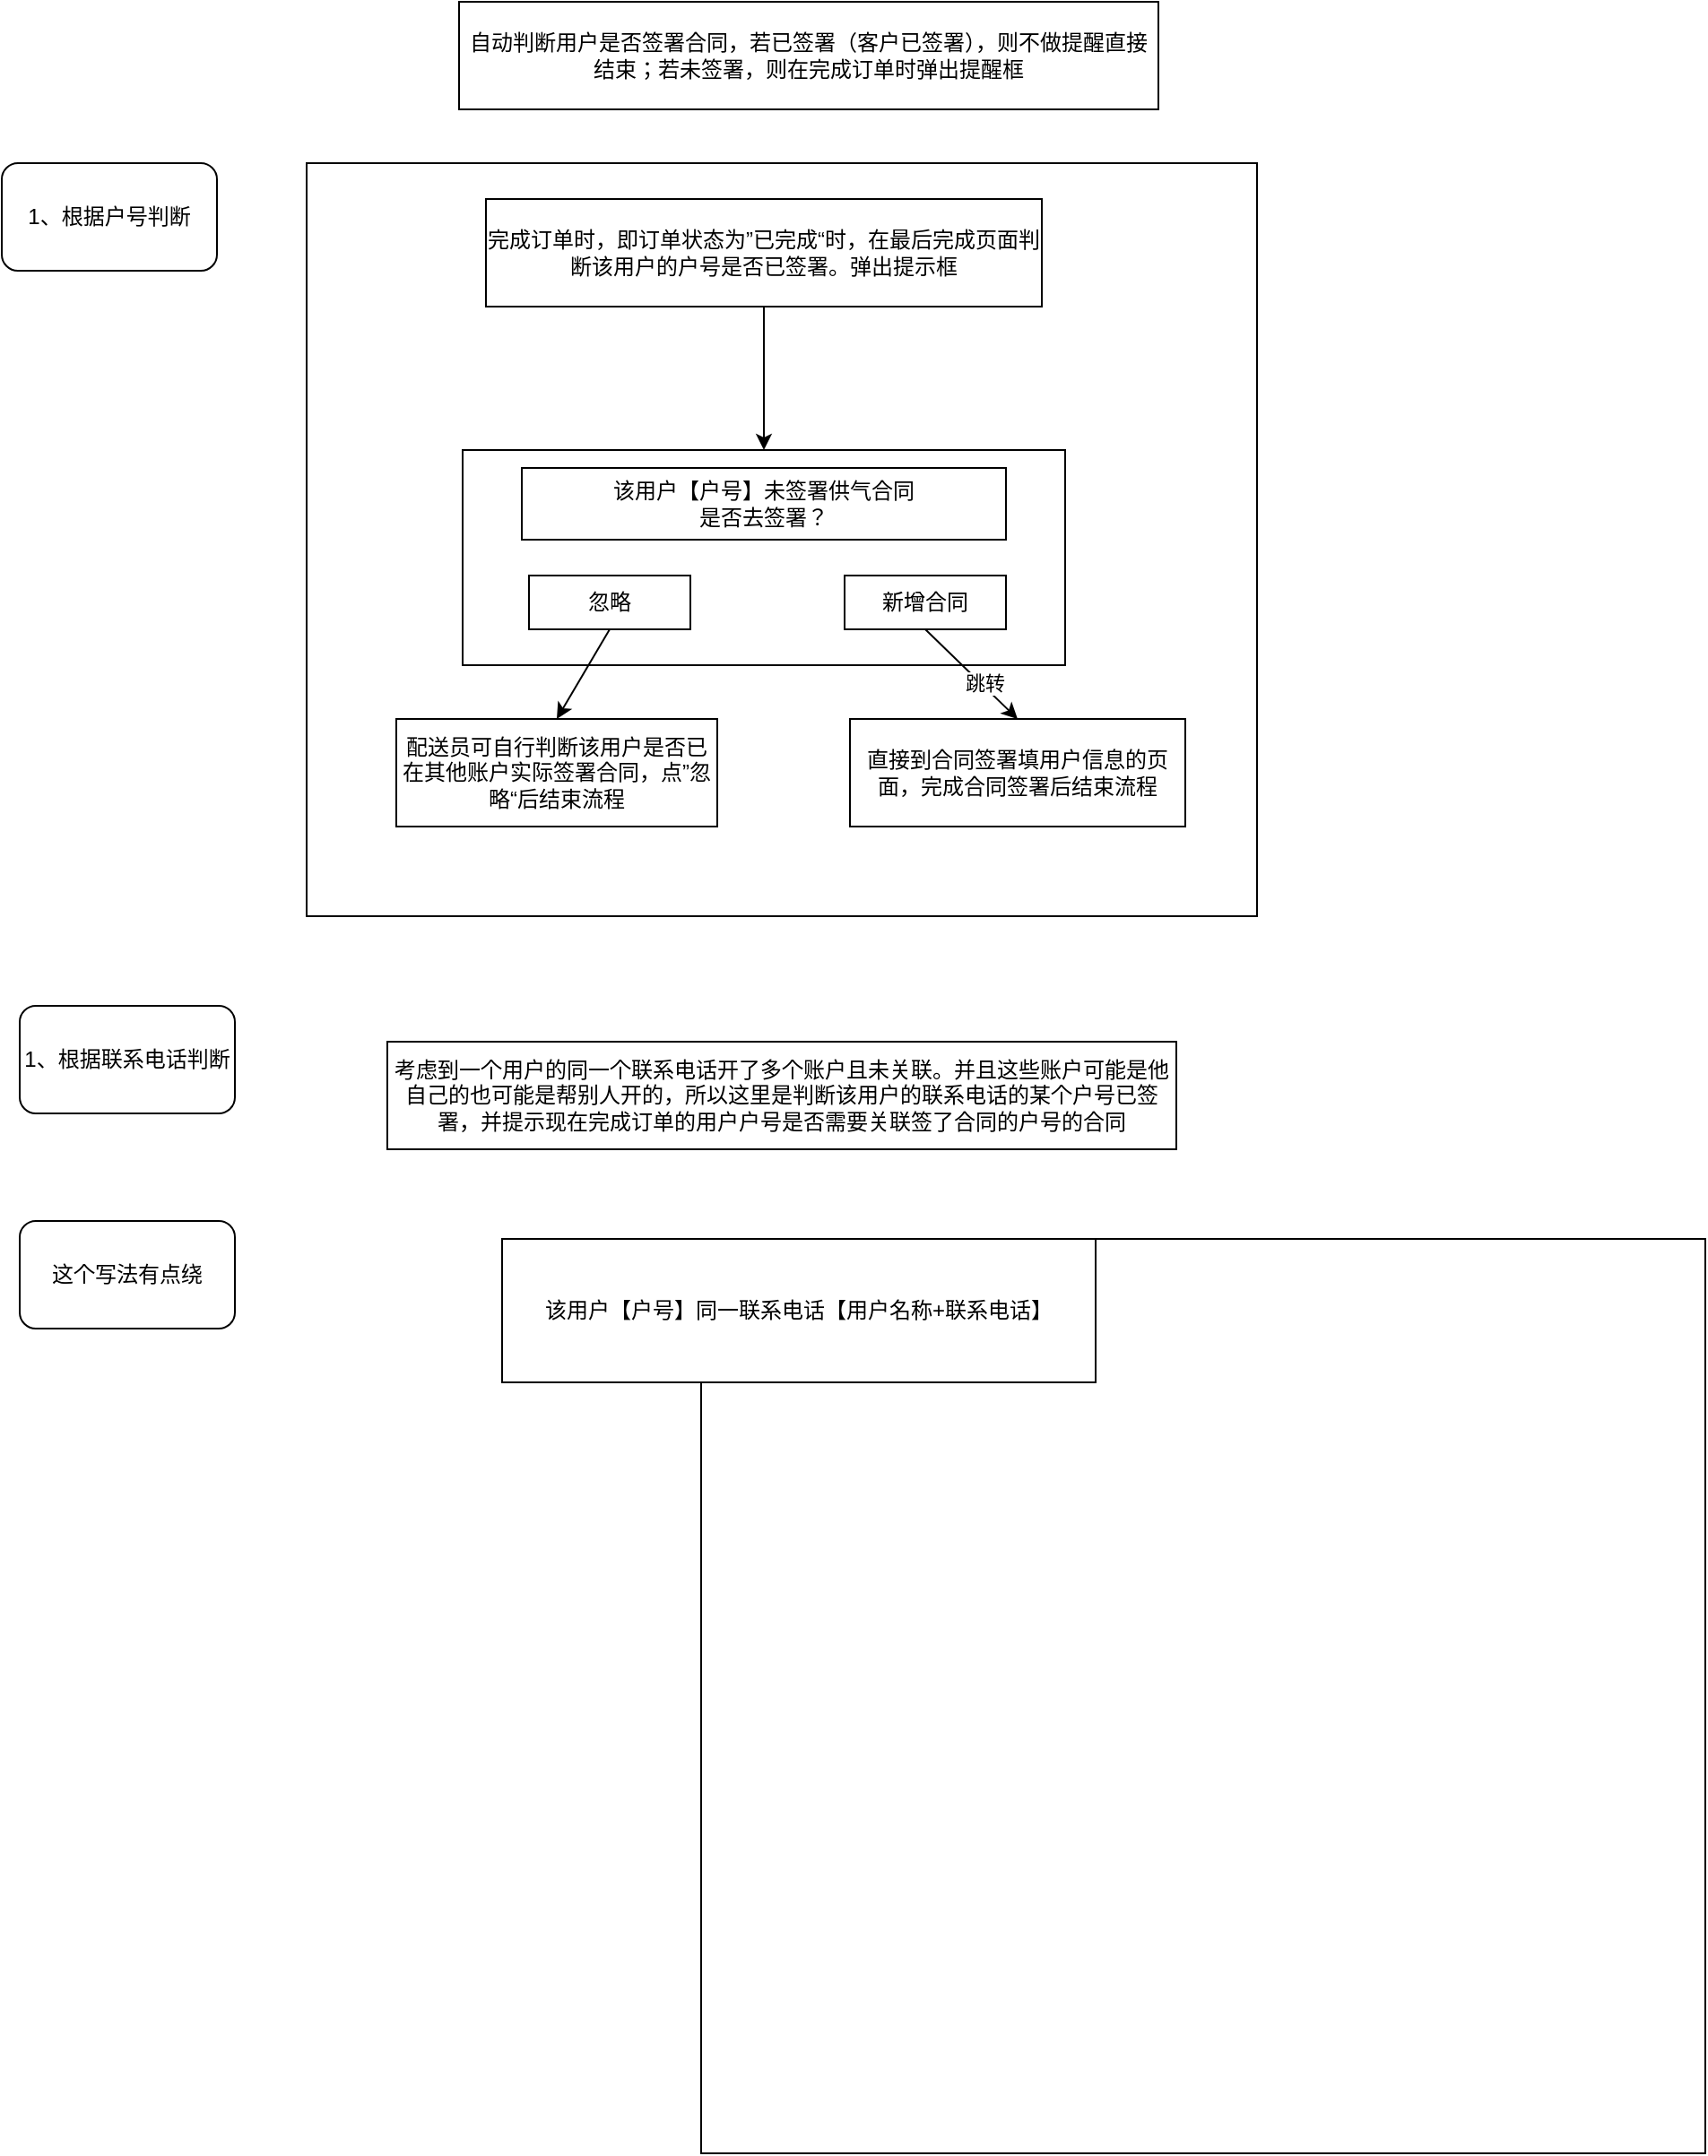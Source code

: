 <mxfile version="24.7.12">
  <diagram name="第 1 页" id="80V0Xgg8dt-2O2sXqJ6C">
    <mxGraphModel dx="1426" dy="781" grid="1" gridSize="10" guides="1" tooltips="1" connect="1" arrows="0" fold="1" page="1" pageScale="1" pageWidth="827" pageHeight="1169" math="0" shadow="0">
      <root>
        <mxCell id="0" />
        <mxCell id="1" parent="0" />
        <mxCell id="p_k-JRhaI_ktqnQm1jqs-16" value="" style="rounded=0;whiteSpace=wrap;html=1;" vertex="1" parent="1">
          <mxGeometry x="200" y="180" width="530" height="420" as="geometry" />
        </mxCell>
        <mxCell id="p_k-JRhaI_ktqnQm1jqs-1" value="自动判断用户是否签署合同，若已签署（客户已签署），则不做提醒直接结束；若未签署，则在完成订单时弹出提醒框" style="rounded=0;whiteSpace=wrap;html=1;" vertex="1" parent="1">
          <mxGeometry x="285" y="90" width="390" height="60" as="geometry" />
        </mxCell>
        <mxCell id="p_k-JRhaI_ktqnQm1jqs-2" value="完成订单时，即订单状态为”已完成“时，在最后完成页面判断该用户的户号是否已签署。弹出提示框" style="rounded=0;whiteSpace=wrap;html=1;" vertex="1" parent="1">
          <mxGeometry x="300" y="200" width="310" height="60" as="geometry" />
        </mxCell>
        <mxCell id="p_k-JRhaI_ktqnQm1jqs-4" value="1、根据户号判断" style="rounded=1;whiteSpace=wrap;html=1;" vertex="1" parent="1">
          <mxGeometry x="30" y="180" width="120" height="60" as="geometry" />
        </mxCell>
        <mxCell id="p_k-JRhaI_ktqnQm1jqs-5" value="" style="rounded=0;whiteSpace=wrap;html=1;" vertex="1" parent="1">
          <mxGeometry x="287" y="340" width="336" height="120" as="geometry" />
        </mxCell>
        <mxCell id="p_k-JRhaI_ktqnQm1jqs-6" value="" style="endArrow=classic;html=1;rounded=0;exitX=0.5;exitY=1;exitDx=0;exitDy=0;entryX=0.5;entryY=0;entryDx=0;entryDy=0;" edge="1" parent="1" source="p_k-JRhaI_ktqnQm1jqs-2" target="p_k-JRhaI_ktqnQm1jqs-5">
          <mxGeometry width="50" height="50" relative="1" as="geometry">
            <mxPoint x="380" y="330" as="sourcePoint" />
            <mxPoint x="430" y="280" as="targetPoint" />
          </mxGeometry>
        </mxCell>
        <mxCell id="p_k-JRhaI_ktqnQm1jqs-7" value="该用户【户号】未签署供气合同&lt;div&gt;是否去签署？&lt;/div&gt;" style="rounded=0;whiteSpace=wrap;html=1;" vertex="1" parent="1">
          <mxGeometry x="320" y="350" width="270" height="40" as="geometry" />
        </mxCell>
        <mxCell id="p_k-JRhaI_ktqnQm1jqs-8" value="忽略" style="rounded=0;whiteSpace=wrap;html=1;" vertex="1" parent="1">
          <mxGeometry x="324" y="410" width="90" height="30" as="geometry" />
        </mxCell>
        <mxCell id="p_k-JRhaI_ktqnQm1jqs-9" value="新增合同" style="rounded=0;whiteSpace=wrap;html=1;" vertex="1" parent="1">
          <mxGeometry x="500" y="410" width="90" height="30" as="geometry" />
        </mxCell>
        <mxCell id="p_k-JRhaI_ktqnQm1jqs-11" value="配送员可自行判断该用户是否已在其他账户实际签署合同，点”忽略“后结束流程" style="rounded=0;whiteSpace=wrap;html=1;" vertex="1" parent="1">
          <mxGeometry x="250" y="490" width="179" height="60" as="geometry" />
        </mxCell>
        <mxCell id="p_k-JRhaI_ktqnQm1jqs-12" value="" style="endArrow=classic;html=1;rounded=0;entryX=0.5;entryY=0;entryDx=0;entryDy=0;" edge="1" parent="1" target="p_k-JRhaI_ktqnQm1jqs-11">
          <mxGeometry width="50" height="50" relative="1" as="geometry">
            <mxPoint x="369" y="440" as="sourcePoint" />
            <mxPoint x="370" y="490" as="targetPoint" />
          </mxGeometry>
        </mxCell>
        <mxCell id="p_k-JRhaI_ktqnQm1jqs-13" value="直接到合同签署填用户信息的页面，完成合同签署后结束流程" style="rounded=0;whiteSpace=wrap;html=1;" vertex="1" parent="1">
          <mxGeometry x="503" y="490" width="187" height="60" as="geometry" />
        </mxCell>
        <mxCell id="p_k-JRhaI_ktqnQm1jqs-14" value="" style="endArrow=classic;html=1;rounded=0;exitX=0.5;exitY=1;exitDx=0;exitDy=0;entryX=0.5;entryY=0;entryDx=0;entryDy=0;" edge="1" parent="1" source="p_k-JRhaI_ktqnQm1jqs-9" target="p_k-JRhaI_ktqnQm1jqs-13">
          <mxGeometry width="50" height="50" relative="1" as="geometry">
            <mxPoint x="465" y="270" as="sourcePoint" />
            <mxPoint x="465" y="350" as="targetPoint" />
          </mxGeometry>
        </mxCell>
        <mxCell id="p_k-JRhaI_ktqnQm1jqs-15" value="跳转" style="edgeLabel;html=1;align=center;verticalAlign=middle;resizable=0;points=[];" vertex="1" connectable="0" parent="p_k-JRhaI_ktqnQm1jqs-14">
          <mxGeometry x="0.222" y="1" relative="1" as="geometry">
            <mxPoint as="offset" />
          </mxGeometry>
        </mxCell>
        <mxCell id="p_k-JRhaI_ktqnQm1jqs-17" value="1、根据联系电话判断" style="rounded=1;whiteSpace=wrap;html=1;" vertex="1" parent="1">
          <mxGeometry x="40" y="650" width="120" height="60" as="geometry" />
        </mxCell>
        <mxCell id="p_k-JRhaI_ktqnQm1jqs-18" value="" style="rounded=0;whiteSpace=wrap;html=1;" vertex="1" parent="1">
          <mxGeometry x="420" y="780" width="560" height="510" as="geometry" />
        </mxCell>
        <mxCell id="p_k-JRhaI_ktqnQm1jqs-19" value="考虑到一个用户的同一个联系电话开了多个账户且未关联。并且这些账户可能是他自己的也可能是帮别人开的，所以这里是判断该用户的联系电话的某个户号已签署，并提示现在完成订单的用户户号是否需要关联签了合同的户号的合同" style="rounded=0;whiteSpace=wrap;html=1;" vertex="1" parent="1">
          <mxGeometry x="245" y="670" width="440" height="60" as="geometry" />
        </mxCell>
        <mxCell id="p_k-JRhaI_ktqnQm1jqs-20" value="该用户【户号】同一联系电话【用户名称+联系电话】" style="rounded=0;whiteSpace=wrap;html=1;" vertex="1" parent="1">
          <mxGeometry x="309" y="780" width="331" height="80" as="geometry" />
        </mxCell>
        <mxCell id="p_k-JRhaI_ktqnQm1jqs-22" value="这个写法有点绕" style="rounded=1;whiteSpace=wrap;html=1;" vertex="1" parent="1">
          <mxGeometry x="40" y="770" width="120" height="60" as="geometry" />
        </mxCell>
      </root>
    </mxGraphModel>
  </diagram>
</mxfile>
